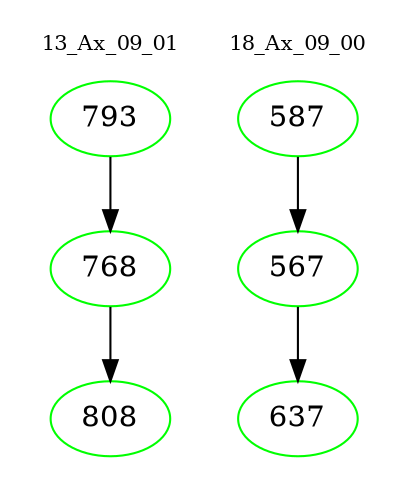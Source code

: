 digraph{
subgraph cluster_0 {
color = white
label = "13_Ax_09_01";
fontsize=10;
T0_793 [label="793", color="green"]
T0_793 -> T0_768 [color="black"]
T0_768 [label="768", color="green"]
T0_768 -> T0_808 [color="black"]
T0_808 [label="808", color="green"]
}
subgraph cluster_1 {
color = white
label = "18_Ax_09_00";
fontsize=10;
T1_587 [label="587", color="green"]
T1_587 -> T1_567 [color="black"]
T1_567 [label="567", color="green"]
T1_567 -> T1_637 [color="black"]
T1_637 [label="637", color="green"]
}
}
